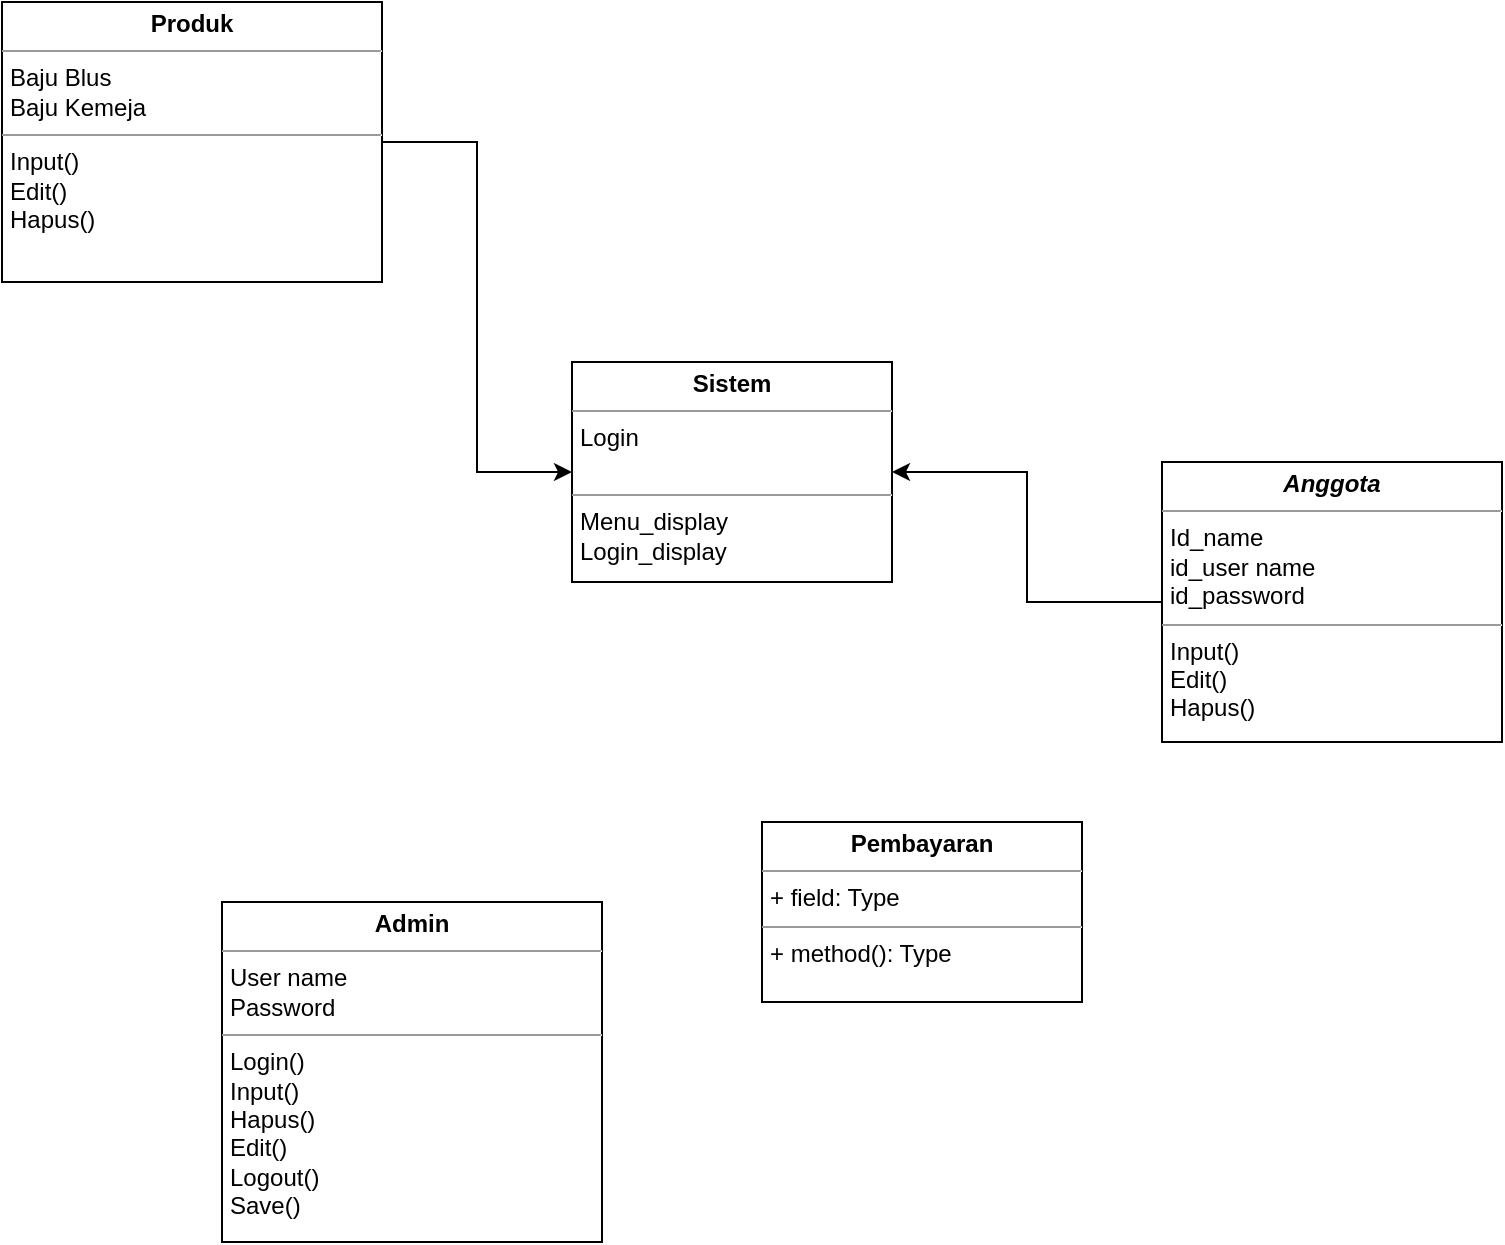 <mxfile version="16.0.0" type="github">
  <diagram id="j9yQW-SjYMd998N8kvva" name="Page-1">
    <mxGraphModel dx="1085" dy="593" grid="1" gridSize="10" guides="1" tooltips="1" connect="1" arrows="1" fold="1" page="1" pageScale="1" pageWidth="850" pageHeight="1100" math="0" shadow="0">
      <root>
        <mxCell id="0" />
        <mxCell id="1" parent="0" />
        <mxCell id="gOf43epTXKVydwoM-WXN-4" style="edgeStyle=orthogonalEdgeStyle;rounded=0;orthogonalLoop=1;jettySize=auto;html=1;exitX=0.5;exitY=1;exitDx=0;exitDy=0;" edge="1" parent="1">
          <mxGeometry relative="1" as="geometry">
            <mxPoint x="150" y="240" as="sourcePoint" />
            <mxPoint x="150" y="240" as="targetPoint" />
          </mxGeometry>
        </mxCell>
        <mxCell id="gOf43epTXKVydwoM-WXN-9" style="edgeStyle=orthogonalEdgeStyle;rounded=0;orthogonalLoop=1;jettySize=auto;html=1;entryX=0;entryY=0.5;entryDx=0;entryDy=0;" edge="1" parent="1" source="gOf43epTXKVydwoM-WXN-5" target="gOf43epTXKVydwoM-WXN-6">
          <mxGeometry relative="1" as="geometry" />
        </mxCell>
        <mxCell id="gOf43epTXKVydwoM-WXN-5" value="&lt;p style=&quot;margin: 0px ; margin-top: 4px ; text-align: center&quot;&gt;&lt;b&gt;Produk&lt;/b&gt;&lt;/p&gt;&lt;hr size=&quot;1&quot;&gt;&lt;p style=&quot;margin: 0px ; margin-left: 4px&quot;&gt;Baju Blus&lt;br&gt;Baju Kemeja&lt;/p&gt;&lt;hr size=&quot;1&quot;&gt;&lt;p style=&quot;margin: 0px ; margin-left: 4px&quot;&gt;Input()&lt;/p&gt;&lt;p style=&quot;margin: 0px ; margin-left: 4px&quot;&gt;Edit()&lt;/p&gt;&lt;p style=&quot;margin: 0px ; margin-left: 4px&quot;&gt;Hapus()&lt;/p&gt;" style="verticalAlign=top;align=left;overflow=fill;fontSize=12;fontFamily=Helvetica;html=1;" vertex="1" parent="1">
          <mxGeometry x="60" y="60" width="190" height="140" as="geometry" />
        </mxCell>
        <mxCell id="gOf43epTXKVydwoM-WXN-6" value="&lt;p style=&quot;margin: 0px ; margin-top: 4px ; text-align: center&quot;&gt;&lt;b&gt;Sistem&lt;/b&gt;&lt;/p&gt;&lt;hr size=&quot;1&quot;&gt;&lt;p style=&quot;margin: 0px ; margin-left: 4px&quot;&gt;Login&lt;/p&gt;&lt;p style=&quot;margin: 0px ; margin-left: 4px&quot;&gt;&lt;br&gt;&lt;/p&gt;&lt;hr size=&quot;1&quot;&gt;&lt;p style=&quot;margin: 0px ; margin-left: 4px&quot;&gt;Menu_display&lt;/p&gt;&lt;p style=&quot;margin: 0px ; margin-left: 4px&quot;&gt;Login_display&lt;/p&gt;" style="verticalAlign=top;align=left;overflow=fill;fontSize=12;fontFamily=Helvetica;html=1;" vertex="1" parent="1">
          <mxGeometry x="345" y="240" width="160" height="110" as="geometry" />
        </mxCell>
        <mxCell id="gOf43epTXKVydwoM-WXN-10" style="edgeStyle=orthogonalEdgeStyle;rounded=0;orthogonalLoop=1;jettySize=auto;html=1;entryX=1;entryY=0.5;entryDx=0;entryDy=0;" edge="1" parent="1" source="gOf43epTXKVydwoM-WXN-8" target="gOf43epTXKVydwoM-WXN-6">
          <mxGeometry relative="1" as="geometry" />
        </mxCell>
        <mxCell id="gOf43epTXKVydwoM-WXN-8" value="&lt;p style=&quot;margin: 0px ; margin-top: 4px ; text-align: center&quot;&gt;&lt;i&gt;&lt;b&gt;Anggota&lt;/b&gt;&lt;/i&gt;&lt;/p&gt;&lt;hr size=&quot;1&quot;&gt;&lt;p style=&quot;margin: 0px ; margin-left: 4px&quot;&gt;Id_name&lt;br&gt;id_user name&lt;/p&gt;&lt;p style=&quot;margin: 0px ; margin-left: 4px&quot;&gt;id_password&lt;/p&gt;&lt;hr size=&quot;1&quot;&gt;&lt;p style=&quot;margin: 0px ; margin-left: 4px&quot;&gt;Input()&lt;/p&gt;&lt;p style=&quot;margin: 0px ; margin-left: 4px&quot;&gt;Edit()&lt;/p&gt;&lt;p style=&quot;margin: 0px ; margin-left: 4px&quot;&gt;Hapus()&lt;/p&gt;" style="verticalAlign=top;align=left;overflow=fill;fontSize=12;fontFamily=Helvetica;html=1;" vertex="1" parent="1">
          <mxGeometry x="640" y="290" width="170" height="140" as="geometry" />
        </mxCell>
        <mxCell id="gOf43epTXKVydwoM-WXN-11" value="&lt;p style=&quot;margin: 0px ; margin-top: 4px ; text-align: center&quot;&gt;&lt;b&gt;Admin&lt;/b&gt;&lt;/p&gt;&lt;hr size=&quot;1&quot;&gt;&lt;p style=&quot;margin: 0px ; margin-left: 4px&quot;&gt;User name&lt;/p&gt;&lt;p style=&quot;margin: 0px ; margin-left: 4px&quot;&gt;Password&lt;/p&gt;&lt;hr size=&quot;1&quot;&gt;&lt;p style=&quot;margin: 0px ; margin-left: 4px&quot;&gt;Login()&lt;/p&gt;&lt;p style=&quot;margin: 0px ; margin-left: 4px&quot;&gt;Input()&lt;/p&gt;&lt;p style=&quot;margin: 0px ; margin-left: 4px&quot;&gt;Hapus()&lt;/p&gt;&lt;p style=&quot;margin: 0px ; margin-left: 4px&quot;&gt;Edit()&lt;/p&gt;&lt;p style=&quot;margin: 0px ; margin-left: 4px&quot;&gt;Logout()&lt;/p&gt;&lt;p style=&quot;margin: 0px ; margin-left: 4px&quot;&gt;Save()&lt;/p&gt;" style="verticalAlign=top;align=left;overflow=fill;fontSize=12;fontFamily=Helvetica;html=1;" vertex="1" parent="1">
          <mxGeometry x="170" y="510" width="190" height="170" as="geometry" />
        </mxCell>
        <mxCell id="gOf43epTXKVydwoM-WXN-12" value="&lt;p style=&quot;margin: 0px ; margin-top: 4px ; text-align: center&quot;&gt;&lt;b&gt;Pembayaran&lt;/b&gt;&lt;/p&gt;&lt;hr size=&quot;1&quot;&gt;&lt;p style=&quot;margin: 0px ; margin-left: 4px&quot;&gt;+ field: Type&lt;/p&gt;&lt;hr size=&quot;1&quot;&gt;&lt;p style=&quot;margin: 0px ; margin-left: 4px&quot;&gt;+ method(): Type&lt;/p&gt;" style="verticalAlign=top;align=left;overflow=fill;fontSize=12;fontFamily=Helvetica;html=1;" vertex="1" parent="1">
          <mxGeometry x="440" y="470" width="160" height="90" as="geometry" />
        </mxCell>
      </root>
    </mxGraphModel>
  </diagram>
</mxfile>
